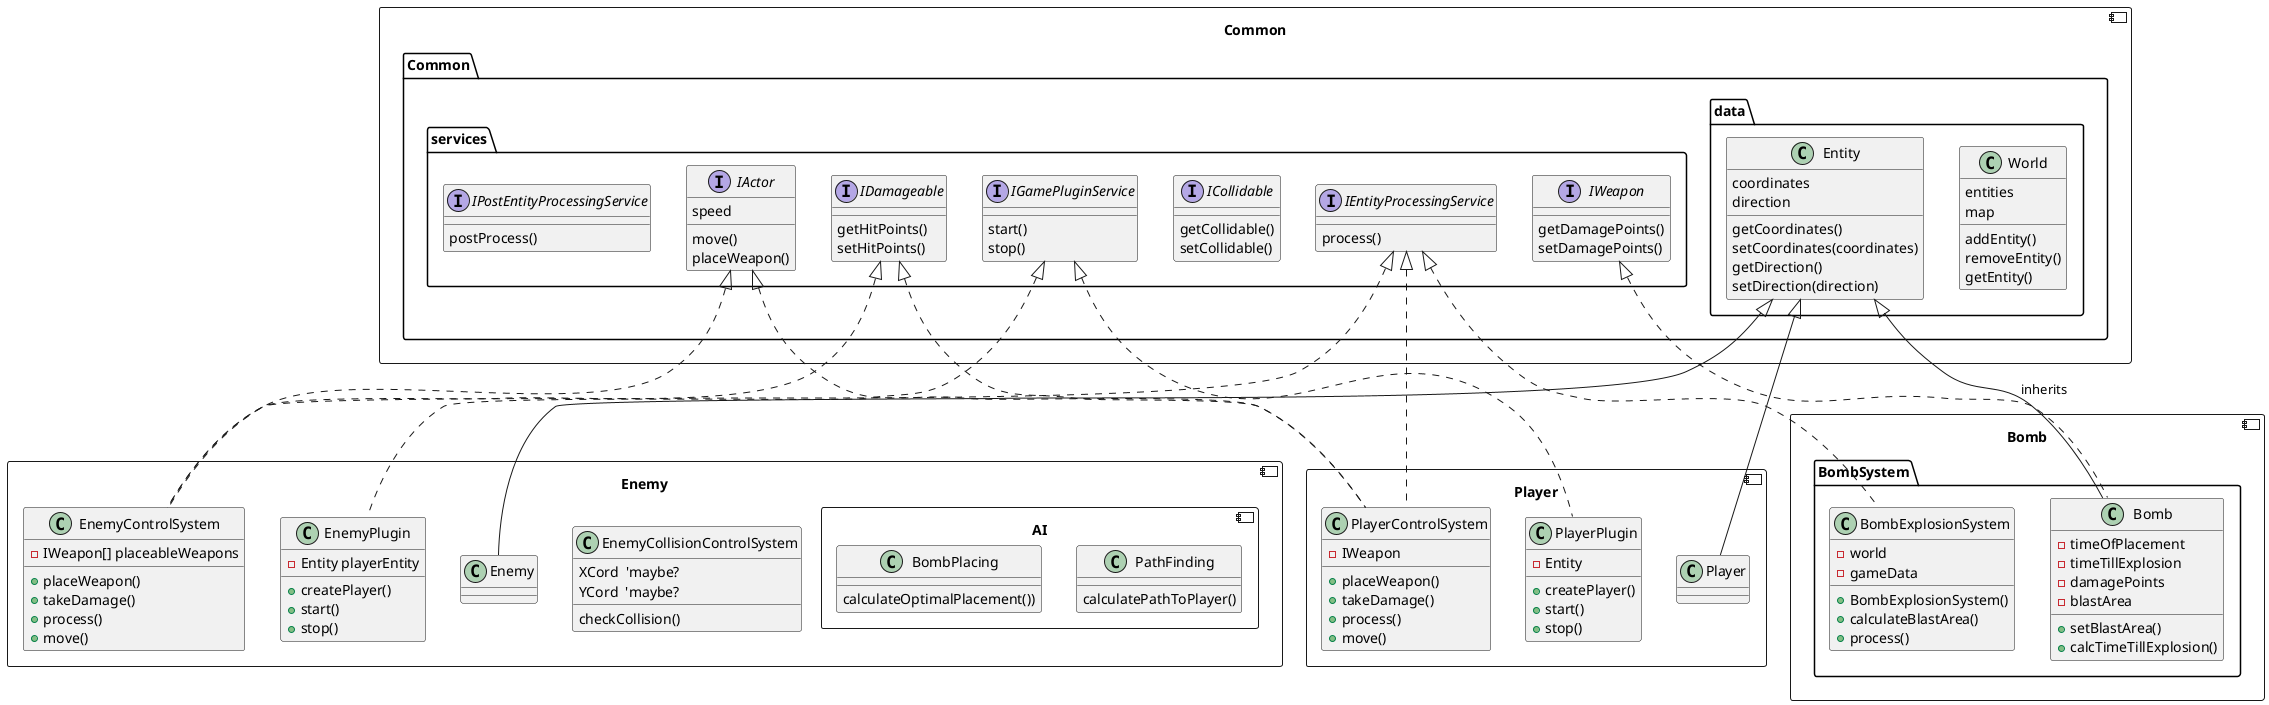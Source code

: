 @startuml
component Common {
    package Common {

        package services {
            interface IActor {
                speed
                move()
                placeWeapon()
            }

            interface IWeapon {
                getDamagePoints()
                setDamagePoints()
            }

            interface ICollidable {
                getCollidable()
                setCollidable()
            }

            interface IDamageable {
                getHitPoints()
                setHitPoints()
            }

            interface IGamePluginService {
                start()
                stop()
            }

            interface IEntityProcessingService {
                process()
            }

            interface IPostEntityProcessingService {
                postProcess()
            }
        }

        package data {
            class World {
                entities
                map
                addEntity()
                removeEntity()
                getEntity()
            }

            class Entity {
                coordinates
                direction

                getCoordinates()
                setCoordinates(coordinates)
                getDirection()
                setDirection(direction)
            }
        }
    }


'	component Parts {
'		interface EntityPart {
'			process()
'		}
'
'		class LifePart implements EntityPart {
'		}
'
'		class MovingPart implements EntityPart {
'		}
'
'		class PositionPart implements EntityPart {
'		}
'
'	}
}
component Bomb{
    package BombSystem {
        class Bomb implements Common.Common.services.IWeapon{
            - timeOfPlacement
            - timeTillExplosion
            - damagePoints
            - blastArea
            + setBlastArea()
            + calcTimeTillExplosion()
        }
        Bomb --|> Entity : inherits

        class BombExplosionSystem implements Common.Common.services.IEntityProcessingService {
            - world
            - gameData
            + BombExplosionSystem()
            + calculateBlastArea()
            + process()
        }
    }
}

component Enemy{
    component AI{
    'maybe an interface
        class PathFinding{
            calculatePathToPlayer()
        }

        class BombPlacing {
            calculateOptimalPlacement())
        }
    }

    class EnemyCollisionControlSystem{
        XCord  'maybe?
        YCord  'maybe?
        checkCollision()
    }

    class Enemy {
        }

        class EnemyControlSystem {
        - IWeapon[] placeableWeapons
        + placeWeapon()
        + takeDamage()
        + process()
        + move()
        }

        class EnemyPlugin {
        - Entity playerEntity
        + createPlayer()
        + start()
        + stop()
        }

        Common.Common.services.IActor <|.. Enemy.EnemyControlSystem
        Common.Common.services.IDamageable <|.. Enemy.EnemyControlSystem
        Common.Common.data.Entity <|-- Enemy.Enemy
        Common.Common.services.IEntityProcessingService <|.. Enemy.EnemyControlSystem
        Common.Common.services.IGamePluginService <|.. Enemy.EnemyPlugin
}
	
component Player {
    class Player {
    }

    class PlayerControlSystem {
    - IWeapon
    + placeWeapon()
    + takeDamage()
    + process()
    + move()
    }

    class PlayerPlugin {
    - Entity
    + createPlayer()
    + start()
    + stop()
    }

    Common.Common.services.IActor <|.. Player.PlayerControlSystem
    Common.Common.services.IDamageable <|.. Player.PlayerControlSystem
    Common.Common.data.Entity <|-- Player.Player
    Common.Common.services.IEntityProcessingService <|.. Player.PlayerControlSystem
    Common.Common.services.IGamePluginService <|.. Player.PlayerPlugin
}




@enduml